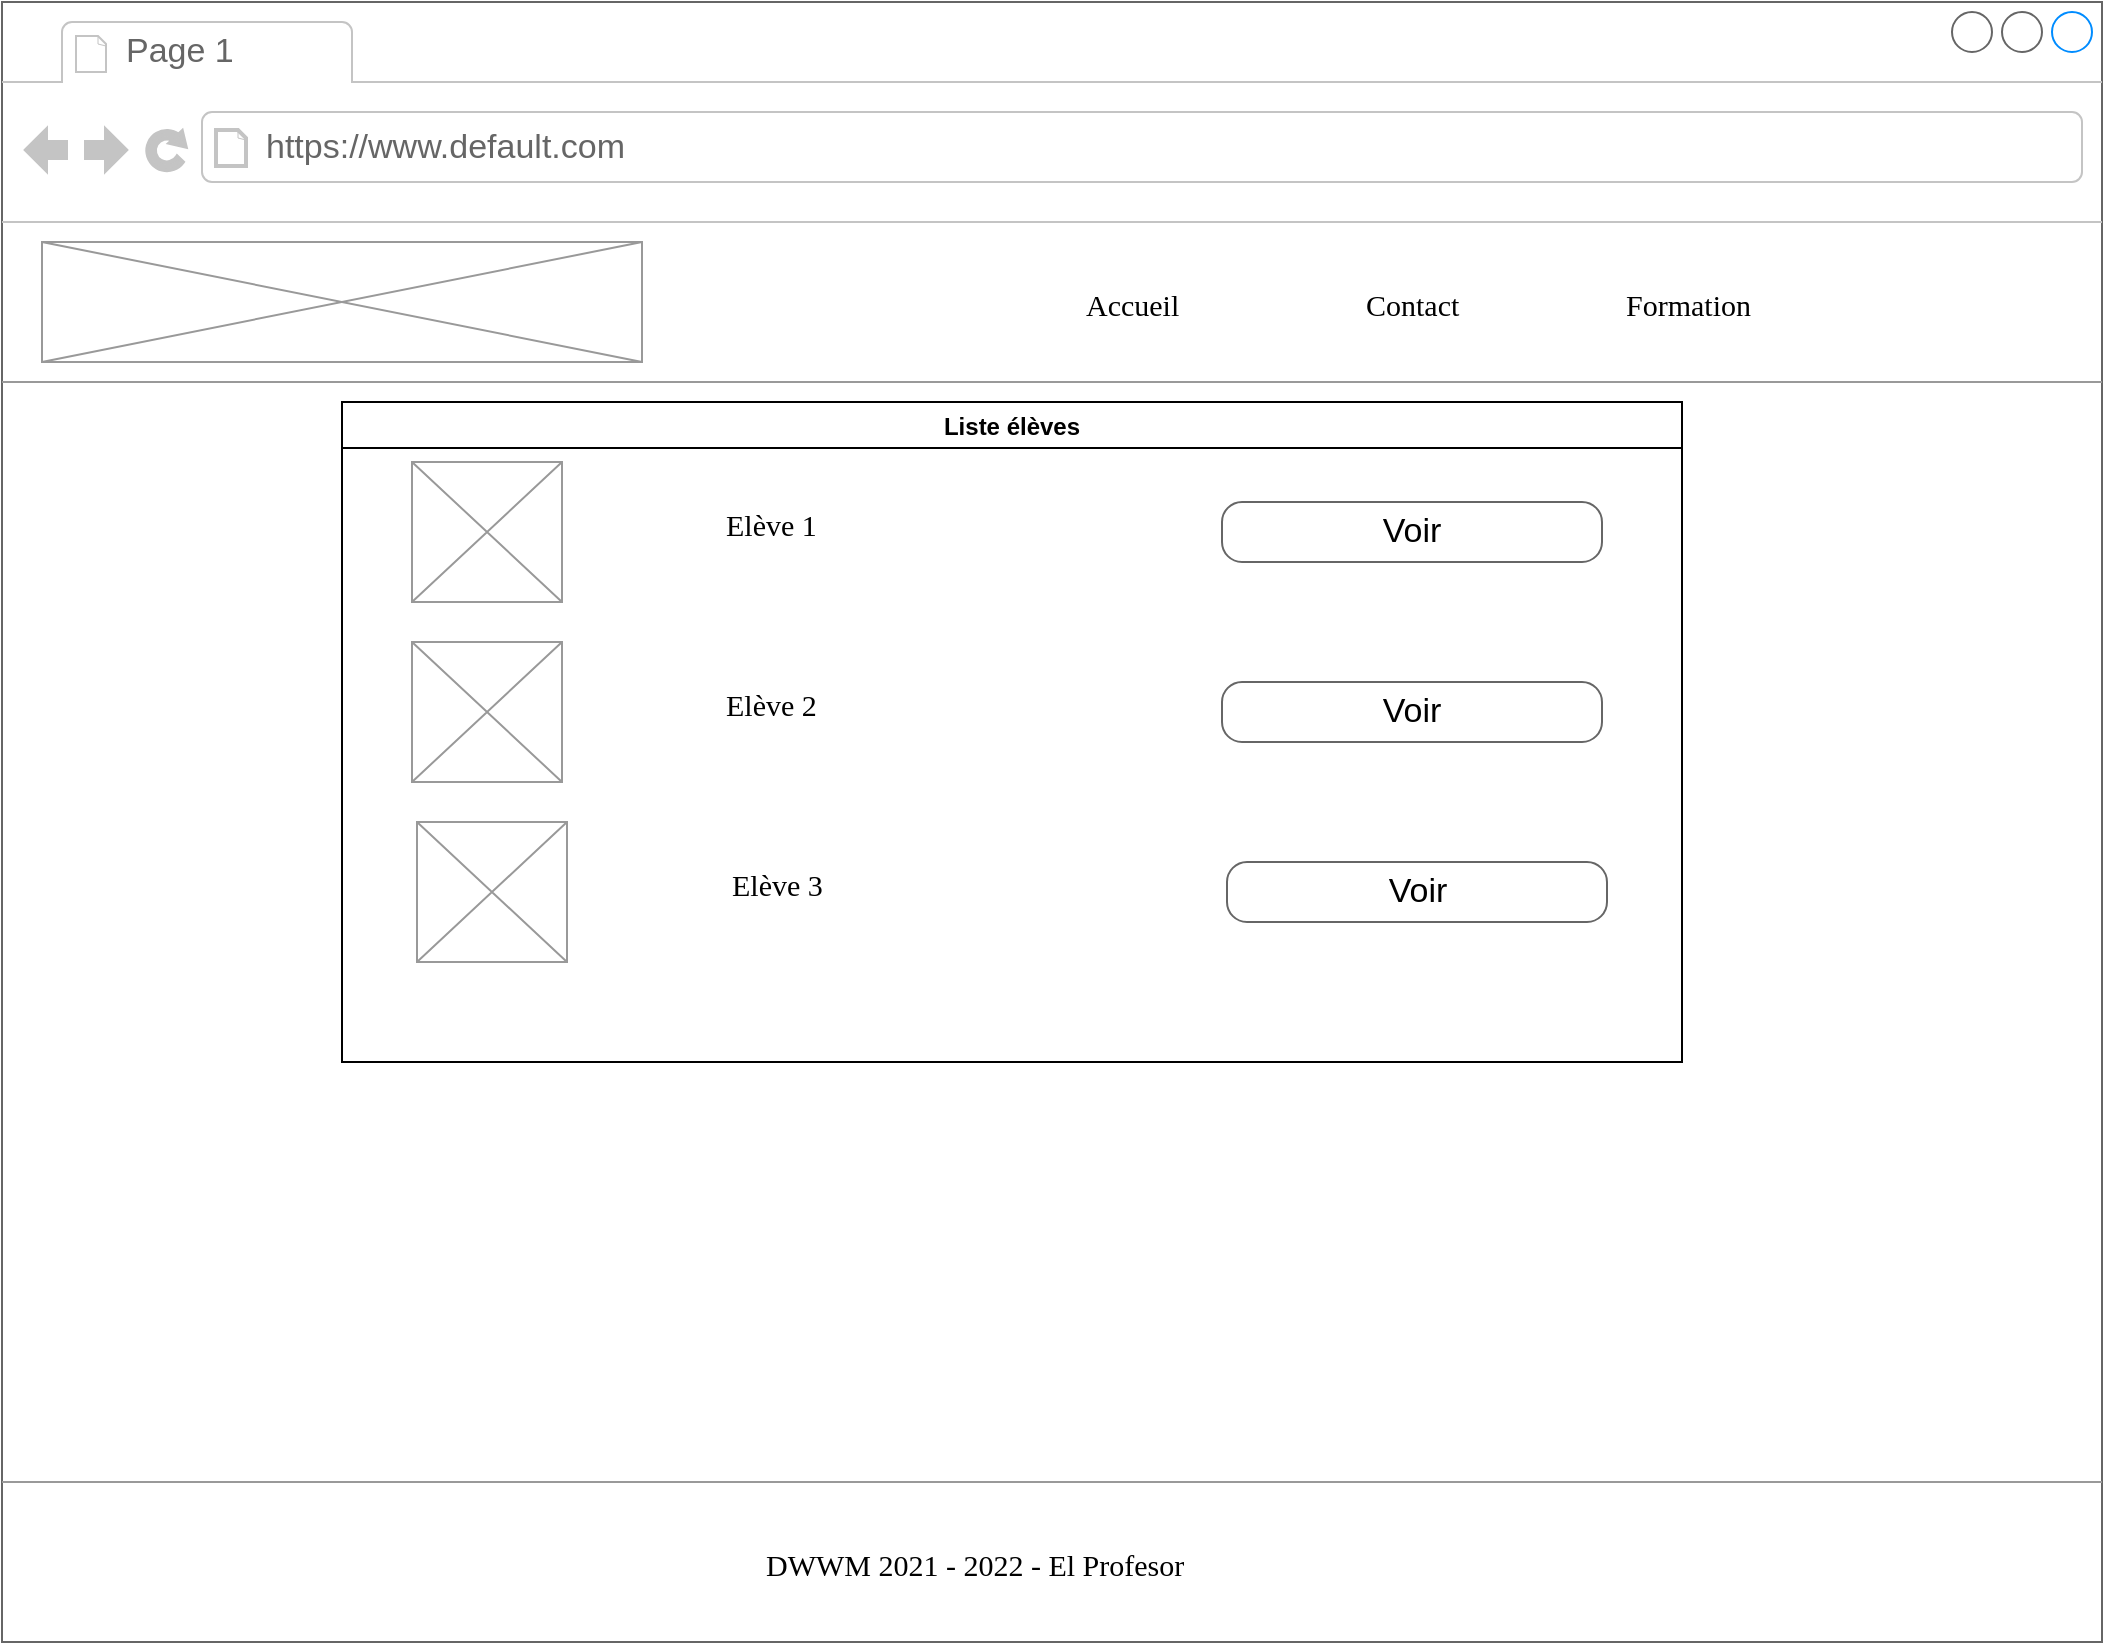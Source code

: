<mxfile version="16.2.4" pages="3"><diagram name="Page-1" id="2cc2dc42-3aac-f2a9-1cec-7a8b7cbee084"><mxGraphModel dx="1133" dy="640" grid="1" gridSize="10" guides="1" tooltips="1" connect="1" arrows="1" fold="1" page="1" pageScale="1" pageWidth="1100" pageHeight="850" background="none" math="0" shadow="0"><root><mxCell id="0"/><mxCell id="1" parent="0"/><mxCell id="7026571954dc6520-1" value="" style="strokeWidth=1;shadow=0;dashed=0;align=center;html=1;shape=mxgraph.mockup.containers.browserWindow;rSize=0;strokeColor=#666666;mainText=,;recursiveResize=0;rounded=0;labelBackgroundColor=none;fontFamily=Verdana;fontSize=12" parent="1" vertex="1"><mxGeometry x="20" y="40" width="1050" height="820" as="geometry"/></mxCell><mxCell id="7026571954dc6520-2" value="Page 1" style="strokeWidth=1;shadow=0;dashed=0;align=center;html=1;shape=mxgraph.mockup.containers.anchor;fontSize=17;fontColor=#666666;align=left;" parent="7026571954dc6520-1" vertex="1"><mxGeometry x="60" y="12" width="110" height="26" as="geometry"/></mxCell><mxCell id="7026571954dc6520-3" value="https://www.default.com" style="strokeWidth=1;shadow=0;dashed=0;align=center;html=1;shape=mxgraph.mockup.containers.anchor;rSize=0;fontSize=17;fontColor=#666666;align=left;" parent="7026571954dc6520-1" vertex="1"><mxGeometry x="130" y="60" width="250" height="26" as="geometry"/></mxCell><mxCell id="7026571954dc6520-6" value="&lt;div&gt;Accueil&lt;/div&gt;" style="text;html=1;points=[];align=left;verticalAlign=top;spacingTop=-4;fontSize=15;fontFamily=Verdana" parent="7026571954dc6520-1" vertex="1"><mxGeometry x="540" y="140" width="90" height="30" as="geometry"/></mxCell><mxCell id="7026571954dc6520-8" value="&lt;div&gt;Contact&lt;/div&gt;" style="text;html=1;points=[];align=left;verticalAlign=top;spacingTop=-4;fontSize=15;fontFamily=Verdana" parent="7026571954dc6520-1" vertex="1"><mxGeometry x="680" y="140" width="100" height="30" as="geometry"/></mxCell><mxCell id="7026571954dc6520-10" value="&lt;div&gt;Formation&lt;/div&gt;" style="text;html=1;points=[];align=left;verticalAlign=top;spacingTop=-4;fontSize=15;fontFamily=Verdana" parent="7026571954dc6520-1" vertex="1"><mxGeometry x="810" y="140" width="170" height="30" as="geometry"/></mxCell><mxCell id="7026571954dc6520-15" value="" style="verticalLabelPosition=bottom;shadow=0;dashed=0;align=center;html=1;verticalAlign=top;strokeWidth=1;shape=mxgraph.mockup.markup.line;strokeColor=#999999;rounded=0;labelBackgroundColor=none;fillColor=#ffffff;fontFamily=Verdana;fontSize=12;fontColor=#000000;" parent="7026571954dc6520-1" vertex="1"><mxGeometry y="180" width="1050" height="20" as="geometry"/></mxCell><mxCell id="7026571954dc6520-16" value="Elève 1" style="text;html=1;points=[];align=left;verticalAlign=top;spacingTop=-4;fontSize=15;fontFamily=Verdana" parent="7026571954dc6520-1" vertex="1"><mxGeometry x="360" y="250" width="170" height="30" as="geometry"/></mxCell><mxCell id="7026571954dc6520-18" value="Voir" style="strokeWidth=1;shadow=0;dashed=0;align=center;html=1;shape=mxgraph.mockup.buttons.button;strokeColor=#666666;mainText=;buttonStyle=round;fontSize=17;fontStyle=0;fillColor=none;whiteSpace=wrap;rounded=0;labelBackgroundColor=none;" parent="7026571954dc6520-1" vertex="1"><mxGeometry x="610" y="250" width="190" height="30" as="geometry"/></mxCell><mxCell id="7026571954dc6520-21" value="" style="verticalLabelPosition=bottom;shadow=0;dashed=0;align=center;html=1;verticalAlign=top;strokeWidth=1;shape=mxgraph.mockup.markup.line;strokeColor=#999999;rounded=0;labelBackgroundColor=none;fillColor=#ffffff;fontFamily=Verdana;fontSize=12;fontColor=#000000;" parent="7026571954dc6520-1" vertex="1"><mxGeometry y="730" width="1050" height="20" as="geometry"/></mxCell><mxCell id="7026571954dc6520-22" value="" style="verticalLabelPosition=bottom;shadow=0;dashed=0;align=center;html=1;verticalAlign=top;strokeWidth=1;shape=mxgraph.mockup.graphics.simpleIcon;strokeColor=#999999;fillColor=#ffffff;rounded=0;labelBackgroundColor=none;fontFamily=Verdana;fontSize=12;fontColor=#000000;" parent="7026571954dc6520-1" vertex="1"><mxGeometry x="205" y="230" width="75" height="70" as="geometry"/></mxCell><mxCell id="7026571954dc6520-31" value="DWWM 2021 - 2022 - El Profesor" style="text;html=1;points=[];align=left;verticalAlign=top;spacingTop=-4;fontSize=15;fontFamily=Verdana" parent="7026571954dc6520-1" vertex="1"><mxGeometry x="380" y="770" width="270" height="30" as="geometry"/></mxCell><mxCell id="P87CCZOjWsDYgDU26yuF-1" value="Liste élèves" style="swimlane;" vertex="1" parent="7026571954dc6520-1"><mxGeometry x="170" y="200" width="670" height="330" as="geometry"/></mxCell><mxCell id="P87CCZOjWsDYgDU26yuF-2" value="&lt;div&gt;Elève 2&lt;br&gt;&lt;/div&gt;&lt;div&gt;&lt;br&gt;&lt;/div&gt;" style="text;html=1;points=[];align=left;verticalAlign=top;spacingTop=-4;fontSize=15;fontFamily=Verdana" vertex="1" parent="P87CCZOjWsDYgDU26yuF-1"><mxGeometry x="190" y="140" width="170" height="30" as="geometry"/></mxCell><mxCell id="P87CCZOjWsDYgDU26yuF-3" value="Voir" style="strokeWidth=1;shadow=0;dashed=0;align=center;html=1;shape=mxgraph.mockup.buttons.button;strokeColor=#666666;mainText=;buttonStyle=round;fontSize=17;fontStyle=0;fillColor=none;whiteSpace=wrap;rounded=0;labelBackgroundColor=none;" vertex="1" parent="P87CCZOjWsDYgDU26yuF-1"><mxGeometry x="440" y="140" width="190" height="30" as="geometry"/></mxCell><mxCell id="P87CCZOjWsDYgDU26yuF-4" value="" style="verticalLabelPosition=bottom;shadow=0;dashed=0;align=center;html=1;verticalAlign=top;strokeWidth=1;shape=mxgraph.mockup.graphics.simpleIcon;strokeColor=#999999;fillColor=#ffffff;rounded=0;labelBackgroundColor=none;fontFamily=Verdana;fontSize=12;fontColor=#000000;" vertex="1" parent="P87CCZOjWsDYgDU26yuF-1"><mxGeometry x="35" y="120" width="75" height="70" as="geometry"/></mxCell><mxCell id="P87CCZOjWsDYgDU26yuF-5" value="Elève 3" style="text;html=1;points=[];align=left;verticalAlign=top;spacingTop=-4;fontSize=15;fontFamily=Verdana" vertex="1" parent="P87CCZOjWsDYgDU26yuF-1"><mxGeometry x="192.5" y="230" width="170" height="30" as="geometry"/></mxCell><mxCell id="P87CCZOjWsDYgDU26yuF-6" value="Voir" style="strokeWidth=1;shadow=0;dashed=0;align=center;html=1;shape=mxgraph.mockup.buttons.button;strokeColor=#666666;mainText=;buttonStyle=round;fontSize=17;fontStyle=0;fillColor=none;whiteSpace=wrap;rounded=0;labelBackgroundColor=none;" vertex="1" parent="P87CCZOjWsDYgDU26yuF-1"><mxGeometry x="442.5" y="230" width="190" height="30" as="geometry"/></mxCell><mxCell id="P87CCZOjWsDYgDU26yuF-7" value="" style="verticalLabelPosition=bottom;shadow=0;dashed=0;align=center;html=1;verticalAlign=top;strokeWidth=1;shape=mxgraph.mockup.graphics.simpleIcon;strokeColor=#999999;fillColor=#ffffff;rounded=0;labelBackgroundColor=none;fontFamily=Verdana;fontSize=12;fontColor=#000000;" vertex="1" parent="P87CCZOjWsDYgDU26yuF-1"><mxGeometry x="37.5" y="210" width="75" height="70" as="geometry"/></mxCell><mxCell id="P87CCZOjWsDYgDU26yuF-8" value="" style="verticalLabelPosition=bottom;shadow=0;dashed=0;align=center;html=1;verticalAlign=top;strokeWidth=1;shape=mxgraph.mockup.graphics.simpleIcon;strokeColor=#999999;fillColor=#ffffff;rounded=0;labelBackgroundColor=none;fontFamily=Verdana;fontSize=12;fontColor=#000000;" vertex="1" parent="7026571954dc6520-1"><mxGeometry x="20" y="120" width="300" height="60" as="geometry"/></mxCell></root></mxGraphModel></diagram><diagram id="J83mLNS6U0ShkVdLjSmq" name="Page-2"><mxGraphModel dx="1133" dy="640" grid="1" gridSize="10" guides="1" tooltips="1" connect="1" arrows="1" fold="1" page="1" pageScale="1" pageWidth="827" pageHeight="1169" math="0" shadow="0"><root><mxCell id="XGc7xpyYSObkMe7DmhBh-0"/><mxCell id="XGc7xpyYSObkMe7DmhBh-1" parent="XGc7xpyYSObkMe7DmhBh-0"/><mxCell id="XGc7xpyYSObkMe7DmhBh-2" value="" style="strokeWidth=1;shadow=0;dashed=0;align=center;html=1;shape=mxgraph.mockup.containers.browserWindow;rSize=0;strokeColor=#666666;mainText=,;recursiveResize=0;rounded=0;labelBackgroundColor=none;fontFamily=Verdana;fontSize=12" vertex="1" parent="XGc7xpyYSObkMe7DmhBh-1"><mxGeometry x="20" y="30" width="740" height="820" as="geometry"/></mxCell><mxCell id="XGc7xpyYSObkMe7DmhBh-3" value="Page 1" style="strokeWidth=1;shadow=0;dashed=0;align=center;html=1;shape=mxgraph.mockup.containers.anchor;fontSize=17;fontColor=#666666;align=left;" vertex="1" parent="XGc7xpyYSObkMe7DmhBh-2"><mxGeometry x="60" y="12" width="110" height="26" as="geometry"/></mxCell><mxCell id="XGc7xpyYSObkMe7DmhBh-4" value="https://www.default.com" style="strokeWidth=1;shadow=0;dashed=0;align=center;html=1;shape=mxgraph.mockup.containers.anchor;rSize=0;fontSize=17;fontColor=#666666;align=left;" vertex="1" parent="XGc7xpyYSObkMe7DmhBh-2"><mxGeometry x="130" y="60" width="250" height="26" as="geometry"/></mxCell><mxCell id="XGc7xpyYSObkMe7DmhBh-8" value="" style="verticalLabelPosition=bottom;shadow=0;dashed=0;align=center;html=1;verticalAlign=top;strokeWidth=1;shape=mxgraph.mockup.markup.line;strokeColor=#999999;rounded=0;labelBackgroundColor=none;fillColor=#ffffff;fontFamily=Verdana;fontSize=12;fontColor=#000000;" vertex="1" parent="XGc7xpyYSObkMe7DmhBh-2"><mxGeometry y="180" width="740" height="20" as="geometry"/></mxCell><mxCell id="XGc7xpyYSObkMe7DmhBh-11" value="" style="verticalLabelPosition=bottom;shadow=0;dashed=0;align=center;html=1;verticalAlign=top;strokeWidth=1;shape=mxgraph.mockup.markup.line;strokeColor=#999999;rounded=0;labelBackgroundColor=none;fillColor=#ffffff;fontFamily=Verdana;fontSize=12;fontColor=#000000;" vertex="1" parent="XGc7xpyYSObkMe7DmhBh-2"><mxGeometry y="740" width="690" height="20" as="geometry"/></mxCell><mxCell id="XGc7xpyYSObkMe7DmhBh-13" value="DWWM 2021 - 2022 - El Profesor" style="text;html=1;points=[];align=left;verticalAlign=top;spacingTop=-4;fontSize=15;fontFamily=Verdana" vertex="1" parent="XGc7xpyYSObkMe7DmhBh-2"><mxGeometry x="190" y="770" width="270" height="30" as="geometry"/></mxCell><mxCell id="XGc7xpyYSObkMe7DmhBh-14" value="Liste élèves" style="swimlane;" vertex="1" parent="XGc7xpyYSObkMe7DmhBh-2"><mxGeometry x="30" y="210" width="670" height="330" as="geometry"/></mxCell><mxCell id="XGc7xpyYSObkMe7DmhBh-15" value="&lt;div&gt;Elève 2&lt;/div&gt;" style="text;html=1;points=[];align=left;verticalAlign=top;spacingTop=-4;fontSize=15;fontFamily=Verdana" vertex="1" parent="XGc7xpyYSObkMe7DmhBh-14"><mxGeometry x="190" y="140" width="170" height="30" as="geometry"/></mxCell><mxCell id="XGc7xpyYSObkMe7DmhBh-16" value="Voir" style="strokeWidth=1;shadow=0;dashed=0;align=center;html=1;shape=mxgraph.mockup.buttons.button;strokeColor=#666666;mainText=;buttonStyle=round;fontSize=17;fontStyle=0;fillColor=none;whiteSpace=wrap;rounded=0;labelBackgroundColor=none;" vertex="1" parent="XGc7xpyYSObkMe7DmhBh-14"><mxGeometry x="440" y="140" width="190" height="30" as="geometry"/></mxCell><mxCell id="XGc7xpyYSObkMe7DmhBh-17" value="" style="verticalLabelPosition=bottom;shadow=0;dashed=0;align=center;html=1;verticalAlign=top;strokeWidth=1;shape=mxgraph.mockup.graphics.simpleIcon;strokeColor=#999999;fillColor=#ffffff;rounded=0;labelBackgroundColor=none;fontFamily=Verdana;fontSize=12;fontColor=#000000;" vertex="1" parent="XGc7xpyYSObkMe7DmhBh-14"><mxGeometry x="35" y="120" width="75" height="70" as="geometry"/></mxCell><mxCell id="XGc7xpyYSObkMe7DmhBh-18" value="Elève 3" style="text;html=1;points=[];align=left;verticalAlign=top;spacingTop=-4;fontSize=15;fontFamily=Verdana" vertex="1" parent="XGc7xpyYSObkMe7DmhBh-14"><mxGeometry x="192.5" y="230" width="170" height="30" as="geometry"/></mxCell><mxCell id="XGc7xpyYSObkMe7DmhBh-19" value="Voir" style="strokeWidth=1;shadow=0;dashed=0;align=center;html=1;shape=mxgraph.mockup.buttons.button;strokeColor=#666666;mainText=;buttonStyle=round;fontSize=17;fontStyle=0;fillColor=none;whiteSpace=wrap;rounded=0;labelBackgroundColor=none;" vertex="1" parent="XGc7xpyYSObkMe7DmhBh-14"><mxGeometry x="442.5" y="230" width="190" height="30" as="geometry"/></mxCell><mxCell id="XGc7xpyYSObkMe7DmhBh-20" value="" style="verticalLabelPosition=bottom;shadow=0;dashed=0;align=center;html=1;verticalAlign=top;strokeWidth=1;shape=mxgraph.mockup.graphics.simpleIcon;strokeColor=#999999;fillColor=#ffffff;rounded=0;labelBackgroundColor=none;fontFamily=Verdana;fontSize=12;fontColor=#000000;" vertex="1" parent="XGc7xpyYSObkMe7DmhBh-14"><mxGeometry x="37.5" y="210" width="75" height="70" as="geometry"/></mxCell><mxCell id="XGc7xpyYSObkMe7DmhBh-12" value="" style="verticalLabelPosition=bottom;shadow=0;dashed=0;align=center;html=1;verticalAlign=top;strokeWidth=1;shape=mxgraph.mockup.graphics.simpleIcon;strokeColor=#999999;fillColor=#ffffff;rounded=0;labelBackgroundColor=none;fontFamily=Verdana;fontSize=12;fontColor=#000000;" vertex="1" parent="XGc7xpyYSObkMe7DmhBh-14"><mxGeometry x="35" y="30" width="75" height="70" as="geometry"/></mxCell><mxCell id="XGc7xpyYSObkMe7DmhBh-9" value="Elève 1" style="text;html=1;points=[];align=left;verticalAlign=top;spacingTop=-4;fontSize=15;fontFamily=Verdana" vertex="1" parent="XGc7xpyYSObkMe7DmhBh-14"><mxGeometry x="190" y="50" width="170" height="30" as="geometry"/></mxCell><mxCell id="XGc7xpyYSObkMe7DmhBh-10" value="Voir" style="strokeWidth=1;shadow=0;dashed=0;align=center;html=1;shape=mxgraph.mockup.buttons.button;strokeColor=#666666;mainText=;buttonStyle=round;fontSize=17;fontStyle=0;fillColor=none;whiteSpace=wrap;rounded=0;labelBackgroundColor=none;" vertex="1" parent="XGc7xpyYSObkMe7DmhBh-14"><mxGeometry x="440" y="50" width="190" height="30" as="geometry"/></mxCell><mxCell id="XGc7xpyYSObkMe7DmhBh-21" value="" style="verticalLabelPosition=bottom;shadow=0;dashed=0;align=center;html=1;verticalAlign=top;strokeWidth=1;shape=mxgraph.mockup.graphics.simpleIcon;strokeColor=#999999;fillColor=#ffffff;rounded=0;labelBackgroundColor=none;fontFamily=Verdana;fontSize=12;fontColor=#000000;" vertex="1" parent="XGc7xpyYSObkMe7DmhBh-2"><mxGeometry x="20" y="120" width="300" height="60" as="geometry"/></mxCell><mxCell id="XGc7xpyYSObkMe7DmhBh-22" value="" style="shape=image;html=1;verticalAlign=top;verticalLabelPosition=bottom;labelBackgroundColor=#ffffff;imageAspect=0;aspect=fixed;image=https://cdn3.iconfinder.com/data/icons/minimalisticons/28/burger-menu-1-128.png" vertex="1" parent="XGc7xpyYSObkMe7DmhBh-2"><mxGeometry x="660" y="115" width="70" height="70" as="geometry"/></mxCell></root></mxGraphModel></diagram><diagram id="6L6QrBR4tO44pV401VF0" name="Page-3"><mxGraphModel dx="1133" dy="640" grid="1" gridSize="10" guides="1" tooltips="1" connect="1" arrows="1" fold="1" page="1" pageScale="1" pageWidth="827" pageHeight="1169" math="0" shadow="0"><root><mxCell id="-3g2d_OK_F_h4UJ0aUFx-0"/><mxCell id="-3g2d_OK_F_h4UJ0aUFx-1" parent="-3g2d_OK_F_h4UJ0aUFx-0"/><mxCell id="-3g2d_OK_F_h4UJ0aUFx-2" value="" style="strokeWidth=1;shadow=0;dashed=0;align=center;html=1;shape=mxgraph.mockup.containers.browserWindow;rSize=0;strokeColor=#666666;mainText=,;recursiveResize=0;rounded=0;labelBackgroundColor=none;fontFamily=Verdana;fontSize=12" vertex="1" parent="-3g2d_OK_F_h4UJ0aUFx-1"><mxGeometry x="20" y="30" width="740" height="820" as="geometry"/></mxCell><mxCell id="-3g2d_OK_F_h4UJ0aUFx-3" value="Page 1" style="strokeWidth=1;shadow=0;dashed=0;align=center;html=1;shape=mxgraph.mockup.containers.anchor;fontSize=17;fontColor=#666666;align=left;" vertex="1" parent="-3g2d_OK_F_h4UJ0aUFx-2"><mxGeometry x="60" y="12" width="110" height="26" as="geometry"/></mxCell><mxCell id="-3g2d_OK_F_h4UJ0aUFx-4" value="https://www.default.com" style="strokeWidth=1;shadow=0;dashed=0;align=center;html=1;shape=mxgraph.mockup.containers.anchor;rSize=0;fontSize=17;fontColor=#666666;align=left;" vertex="1" parent="-3g2d_OK_F_h4UJ0aUFx-2"><mxGeometry x="130" y="60" width="250" height="26" as="geometry"/></mxCell><mxCell id="-3g2d_OK_F_h4UJ0aUFx-8" value="Liste élèves" style="swimlane;" vertex="1" parent="-3g2d_OK_F_h4UJ0aUFx-2"><mxGeometry x="30" y="210" width="670" height="500" as="geometry"/></mxCell><mxCell id="-3g2d_OK_F_h4UJ0aUFx-15" value="" style="verticalLabelPosition=bottom;shadow=0;dashed=0;align=center;html=1;verticalAlign=top;strokeWidth=1;shape=mxgraph.mockup.graphics.simpleIcon;strokeColor=#999999;fillColor=#ffffff;rounded=0;labelBackgroundColor=none;fontFamily=Verdana;fontSize=12;fontColor=#000000;" vertex="1" parent="-3g2d_OK_F_h4UJ0aUFx-8"><mxGeometry x="35" y="30" width="75" height="70" as="geometry"/></mxCell><mxCell id="-3g2d_OK_F_h4UJ0aUFx-16" value="Nom prénom" style="text;html=1;points=[];align=left;verticalAlign=top;spacingTop=-4;fontSize=15;fontFamily=Verdana" vertex="1" parent="-3g2d_OK_F_h4UJ0aUFx-8"><mxGeometry x="190" y="50" width="170" height="30" as="geometry"/></mxCell><mxCell id="RQtLe31i1qAGQVJbIKFx-0" value="tel" style="text;strokeColor=none;fillColor=none;align=left;verticalAlign=middle;spacingLeft=4;spacingRight=4;overflow=hidden;points=[[0,0.5],[1,0.5]];portConstraint=eastwest;rotatable=0;" vertex="1" parent="-3g2d_OK_F_h4UJ0aUFx-8"><mxGeometry x="60" y="100" width="80" height="30" as="geometry"/></mxCell><mxCell id="RQtLe31i1qAGQVJbIKFx-4" value="email" style="text;strokeColor=none;fillColor=none;align=left;verticalAlign=middle;spacingLeft=4;spacingRight=4;overflow=hidden;points=[[0,0.5],[1,0.5]];portConstraint=eastwest;rotatable=0;" vertex="1" parent="-3g2d_OK_F_h4UJ0aUFx-8"><mxGeometry x="60" y="120" width="80" height="30" as="geometry"/></mxCell><mxCell id="RQtLe31i1qAGQVJbIKFx-8" value="description" style="text;strokeColor=none;fillColor=none;align=left;verticalAlign=middle;spacingLeft=4;spacingRight=4;overflow=hidden;points=[[0,0.5],[1,0.5]];portConstraint=eastwest;rotatable=0;" vertex="1" parent="-3g2d_OK_F_h4UJ0aUFx-8"><mxGeometry x="60" y="140" width="80" height="30" as="geometry"/></mxCell><mxCell id="RQtLe31i1qAGQVJbIKFx-10" value="niveau HTML" style="text;strokeColor=none;fillColor=none;align=left;verticalAlign=middle;spacingLeft=4;spacingRight=4;overflow=hidden;points=[[0,0.5],[1,0.5]];portConstraint=eastwest;rotatable=0;" vertex="1" parent="-3g2d_OK_F_h4UJ0aUFx-8"><mxGeometry x="60" y="170" width="80" height="30" as="geometry"/></mxCell><UserObject label="CV" link="https://www.draw.io" id="RQtLe31i1qAGQVJbIKFx-18"><mxCell style="text;html=1;strokeColor=none;fillColor=none;whiteSpace=wrap;align=center;verticalAlign=middle;fontColor=#0000EE;fontStyle=4;" vertex="1" parent="-3g2d_OK_F_h4UJ0aUFx-8"><mxGeometry x="550" y="40" width="60" height="40" as="geometry"/></mxCell></UserObject><mxCell id="RQtLe31i1qAGQVJbIKFx-43" value="email" style="fillColor=none;strokeColor=none;align=left;fontSize=14;fontColor=#212529;" vertex="1" parent="-3g2d_OK_F_h4UJ0aUFx-8"><mxGeometry x="70" y="330" width="90" height="30" as="geometry"/></mxCell><mxCell id="RQtLe31i1qAGQVJbIKFx-44" value="" style="html=1;shadow=0;dashed=0;shape=mxgraph.bootstrap.rrect;rSize=5;fillColor=none;strokeColor=#999999;align=left;spacing=15;fontSize=14;fontColor=#6C767D;" vertex="1" parent="-3g2d_OK_F_h4UJ0aUFx-8"><mxGeometry x="160" y="330" width="480" height="30" as="geometry"/></mxCell><mxCell id="RQtLe31i1qAGQVJbIKFx-45" value="Sujet" style="fillColor=none;strokeColor=none;align=left;fontSize=14;fontColor=#212529;" vertex="1" parent="-3g2d_OK_F_h4UJ0aUFx-8"><mxGeometry x="70" y="370" width="90" height="30" as="geometry"/></mxCell><mxCell id="RQtLe31i1qAGQVJbIKFx-46" value="" style="html=1;shadow=0;dashed=0;shape=mxgraph.bootstrap.rrect;rSize=5;fillColor=none;strokeColor=#999999;align=left;spacing=15;fontSize=14;fontColor=#6C767D;" vertex="1" parent="-3g2d_OK_F_h4UJ0aUFx-8"><mxGeometry x="160" y="370" width="480" height="30" as="geometry"/></mxCell><mxCell id="RQtLe31i1qAGQVJbIKFx-47" value="message" style="fillColor=none;strokeColor=none;align=left;fontSize=14;fontColor=#212529;" vertex="1" parent="-3g2d_OK_F_h4UJ0aUFx-8"><mxGeometry x="70" y="410" width="90" height="30" as="geometry"/></mxCell><mxCell id="RQtLe31i1qAGQVJbIKFx-48" value="" style="html=1;shadow=0;dashed=0;shape=mxgraph.bootstrap.rrect;rSize=5;fillColor=none;strokeColor=#999999;align=left;spacing=15;fontSize=14;fontColor=#6C767D;" vertex="1" parent="-3g2d_OK_F_h4UJ0aUFx-8"><mxGeometry x="160" y="410" width="480" height="30" as="geometry"/></mxCell><mxCell id="RQtLe31i1qAGQVJbIKFx-41" value="Sign in" style="html=1;shadow=0;dashed=0;shape=mxgraph.bootstrap.rrect;rSize=5;fillColor=#0085FC;strokeColor=none;align=center;fontSize=14;fontColor=#FFFFFF;sketch=0;" vertex="1" parent="-3g2d_OK_F_h4UJ0aUFx-8"><mxGeometry x="580" y="450" width="70" height="40" as="geometry"/></mxCell><mxCell id="RQtLe31i1qAGQVJbIKFx-52" value="" style="html=1;shadow=0;dashed=0;shape=mxgraph.bootstrap.rrect;rSize=5;fillColor=#E9ECEF;strokeColor=none;" vertex="1" parent="-3g2d_OK_F_h4UJ0aUFx-8"><mxGeometry x="180" y="180" width="470" height="10" as="geometry"/></mxCell><mxCell id="RQtLe31i1qAGQVJbIKFx-53" value="25%" style="html=1;shadow=0;dashed=0;shape=mxgraph.bootstrap.leftButton;rSize=5;fillColor=#0085FC;strokeColor=none;fontColor=#ffffff;resizeHeight=1;" vertex="1" parent="RQtLe31i1qAGQVJbIKFx-52"><mxGeometry width="250" height="10" relative="1" as="geometry"/></mxCell><mxCell id="RQtLe31i1qAGQVJbIKFx-56" value="" style="html=1;shadow=0;dashed=0;shape=mxgraph.bootstrap.rrect;rSize=5;fillColor=#E9ECEF;strokeColor=none;" vertex="1" parent="-3g2d_OK_F_h4UJ0aUFx-8"><mxGeometry x="180" y="200" width="470" height="10" as="geometry"/></mxCell><mxCell id="RQtLe31i1qAGQVJbIKFx-57" value="25%" style="html=1;shadow=0;dashed=0;shape=mxgraph.bootstrap.leftButton;rSize=5;fillColor=#0085FC;strokeColor=none;fontColor=#ffffff;resizeHeight=1;" vertex="1" parent="RQtLe31i1qAGQVJbIKFx-56"><mxGeometry width="250" height="10" relative="1" as="geometry"/></mxCell><mxCell id="RQtLe31i1qAGQVJbIKFx-58" value="" style="html=1;shadow=0;dashed=0;shape=mxgraph.bootstrap.rrect;rSize=5;fillColor=#E9ECEF;strokeColor=none;" vertex="1" parent="-3g2d_OK_F_h4UJ0aUFx-8"><mxGeometry x="180" y="220" width="470" height="10" as="geometry"/></mxCell><mxCell id="RQtLe31i1qAGQVJbIKFx-59" value="25%" style="html=1;shadow=0;dashed=0;shape=mxgraph.bootstrap.leftButton;rSize=5;fillColor=#0085FC;strokeColor=none;fontColor=#ffffff;resizeHeight=1;" vertex="1" parent="RQtLe31i1qAGQVJbIKFx-58"><mxGeometry width="250" height="10" relative="1" as="geometry"/></mxCell><mxCell id="RQtLe31i1qAGQVJbIKFx-31" value="Nom" style="fillColor=none;strokeColor=none;align=left;fontSize=14;fontColor=#212529;" vertex="1" parent="-3g2d_OK_F_h4UJ0aUFx-1"><mxGeometry x="120" y="490" width="90" height="30" as="geometry"/></mxCell><mxCell id="RQtLe31i1qAGQVJbIKFx-32" value="" style="html=1;shadow=0;dashed=0;shape=mxgraph.bootstrap.rrect;rSize=5;fillColor=none;strokeColor=#999999;align=left;spacing=15;fontSize=14;fontColor=#6C767D;" vertex="1" parent="-3g2d_OK_F_h4UJ0aUFx-1"><mxGeometry x="210" y="490" width="480" height="30" as="geometry"/></mxCell><mxCell id="RQtLe31i1qAGQVJbIKFx-33" value="Prénom" style="fillColor=none;strokeColor=none;align=left;fontSize=14;fontColor=#212529;" vertex="1" parent="-3g2d_OK_F_h4UJ0aUFx-1"><mxGeometry x="120" y="530" width="90" height="30" as="geometry"/></mxCell><mxCell id="RQtLe31i1qAGQVJbIKFx-34" value="" style="html=1;shadow=0;dashed=0;shape=mxgraph.bootstrap.rrect;rSize=5;fillColor=none;strokeColor=#999999;align=left;spacing=15;fontSize=14;fontColor=#6C767D;" vertex="1" parent="-3g2d_OK_F_h4UJ0aUFx-1"><mxGeometry x="210" y="530" width="480" height="30" as="geometry"/></mxCell></root></mxGraphModel></diagram></mxfile>